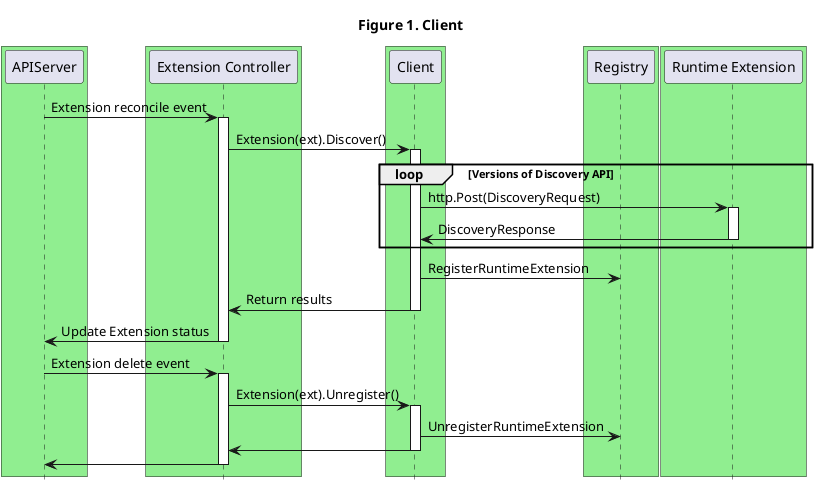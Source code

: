 @startuml
title Figure 1. Client

' -- GROUPS START ---

box #LightGreen
participant "APIServer"
end box

box #LightGreen
participant "Extension Controller"
end box

box #LightGreen
participant "Client"
end box

box #LightGreen
participant "Registry"
end box

box #LightGreen
participant "Runtime Extension"
end box

' -- GROUPS END ---

' -- Register Extension ---

"APIServer" -> "Extension Controller": Extension reconcile event
activate "Extension Controller"

"Extension Controller" -> "Client": Extension(ext).Discover()
activate "Client"

loop Versions of Discovery API
  "Client" -> "Runtime Extension": http.Post(DiscoveryRequest)
  activate "Runtime Extension"
  "Runtime Extension" -> "Client": DiscoveryResponse
  deactivate "Runtime Extension"
end

"Client" -> "Registry": RegisterRuntimeExtension

"Client" -> "Extension Controller": Return results
deactivate "Client"

"Extension Controller" -> "APIServer": Update Extension status
deactivate "Extension Controller"

' -- Unregister Extension ---

"APIServer" -> "Extension Controller": Extension delete event
activate "Extension Controller"

"Extension Controller" -> "Client": Extension(ext).Unregister()
activate "Client"

"Client" -> "Registry": UnregisterRuntimeExtension

"Client" -> "Extension Controller":
deactivate "Client"

"Extension Controller" -> "APIServer":
deactivate "Extension Controller"

hide footbox
@enduml

